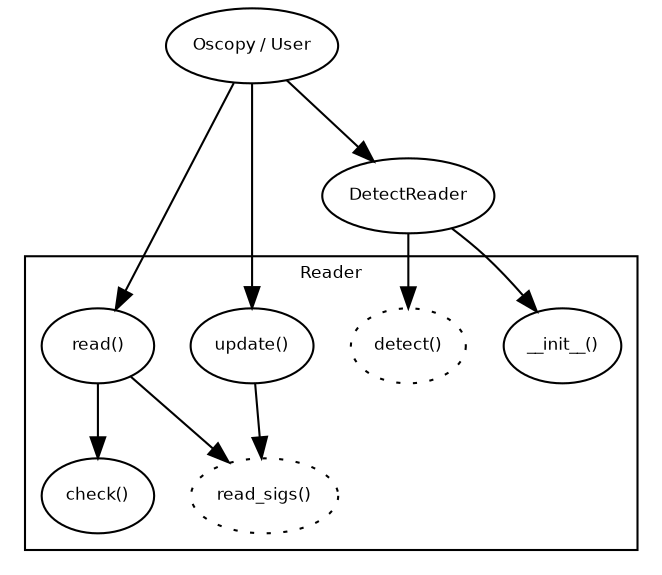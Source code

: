 digraph readers {
	node [fontname="Helvetica",fontsize=8] ;
	rankdir=TB;
	User [label="Oscopy / User"]
	subgraph cluster0 {
		fontname="Helvetica";
		fontsize=8 ;
		label="Reader"
		read_sigs [label="read_sigs()",style=dotted]
		read [label="read()"]
		update [label="update()"]
		init [label="__init__()"]
		detect [label="detect()",style=dotted]
		check [label="check()"]
		}
	User -> read -> read_sigs
	User -> update -> read_sigs
	User -> DetectReader -> init
	DetectReader -> detect
	read -> check
}